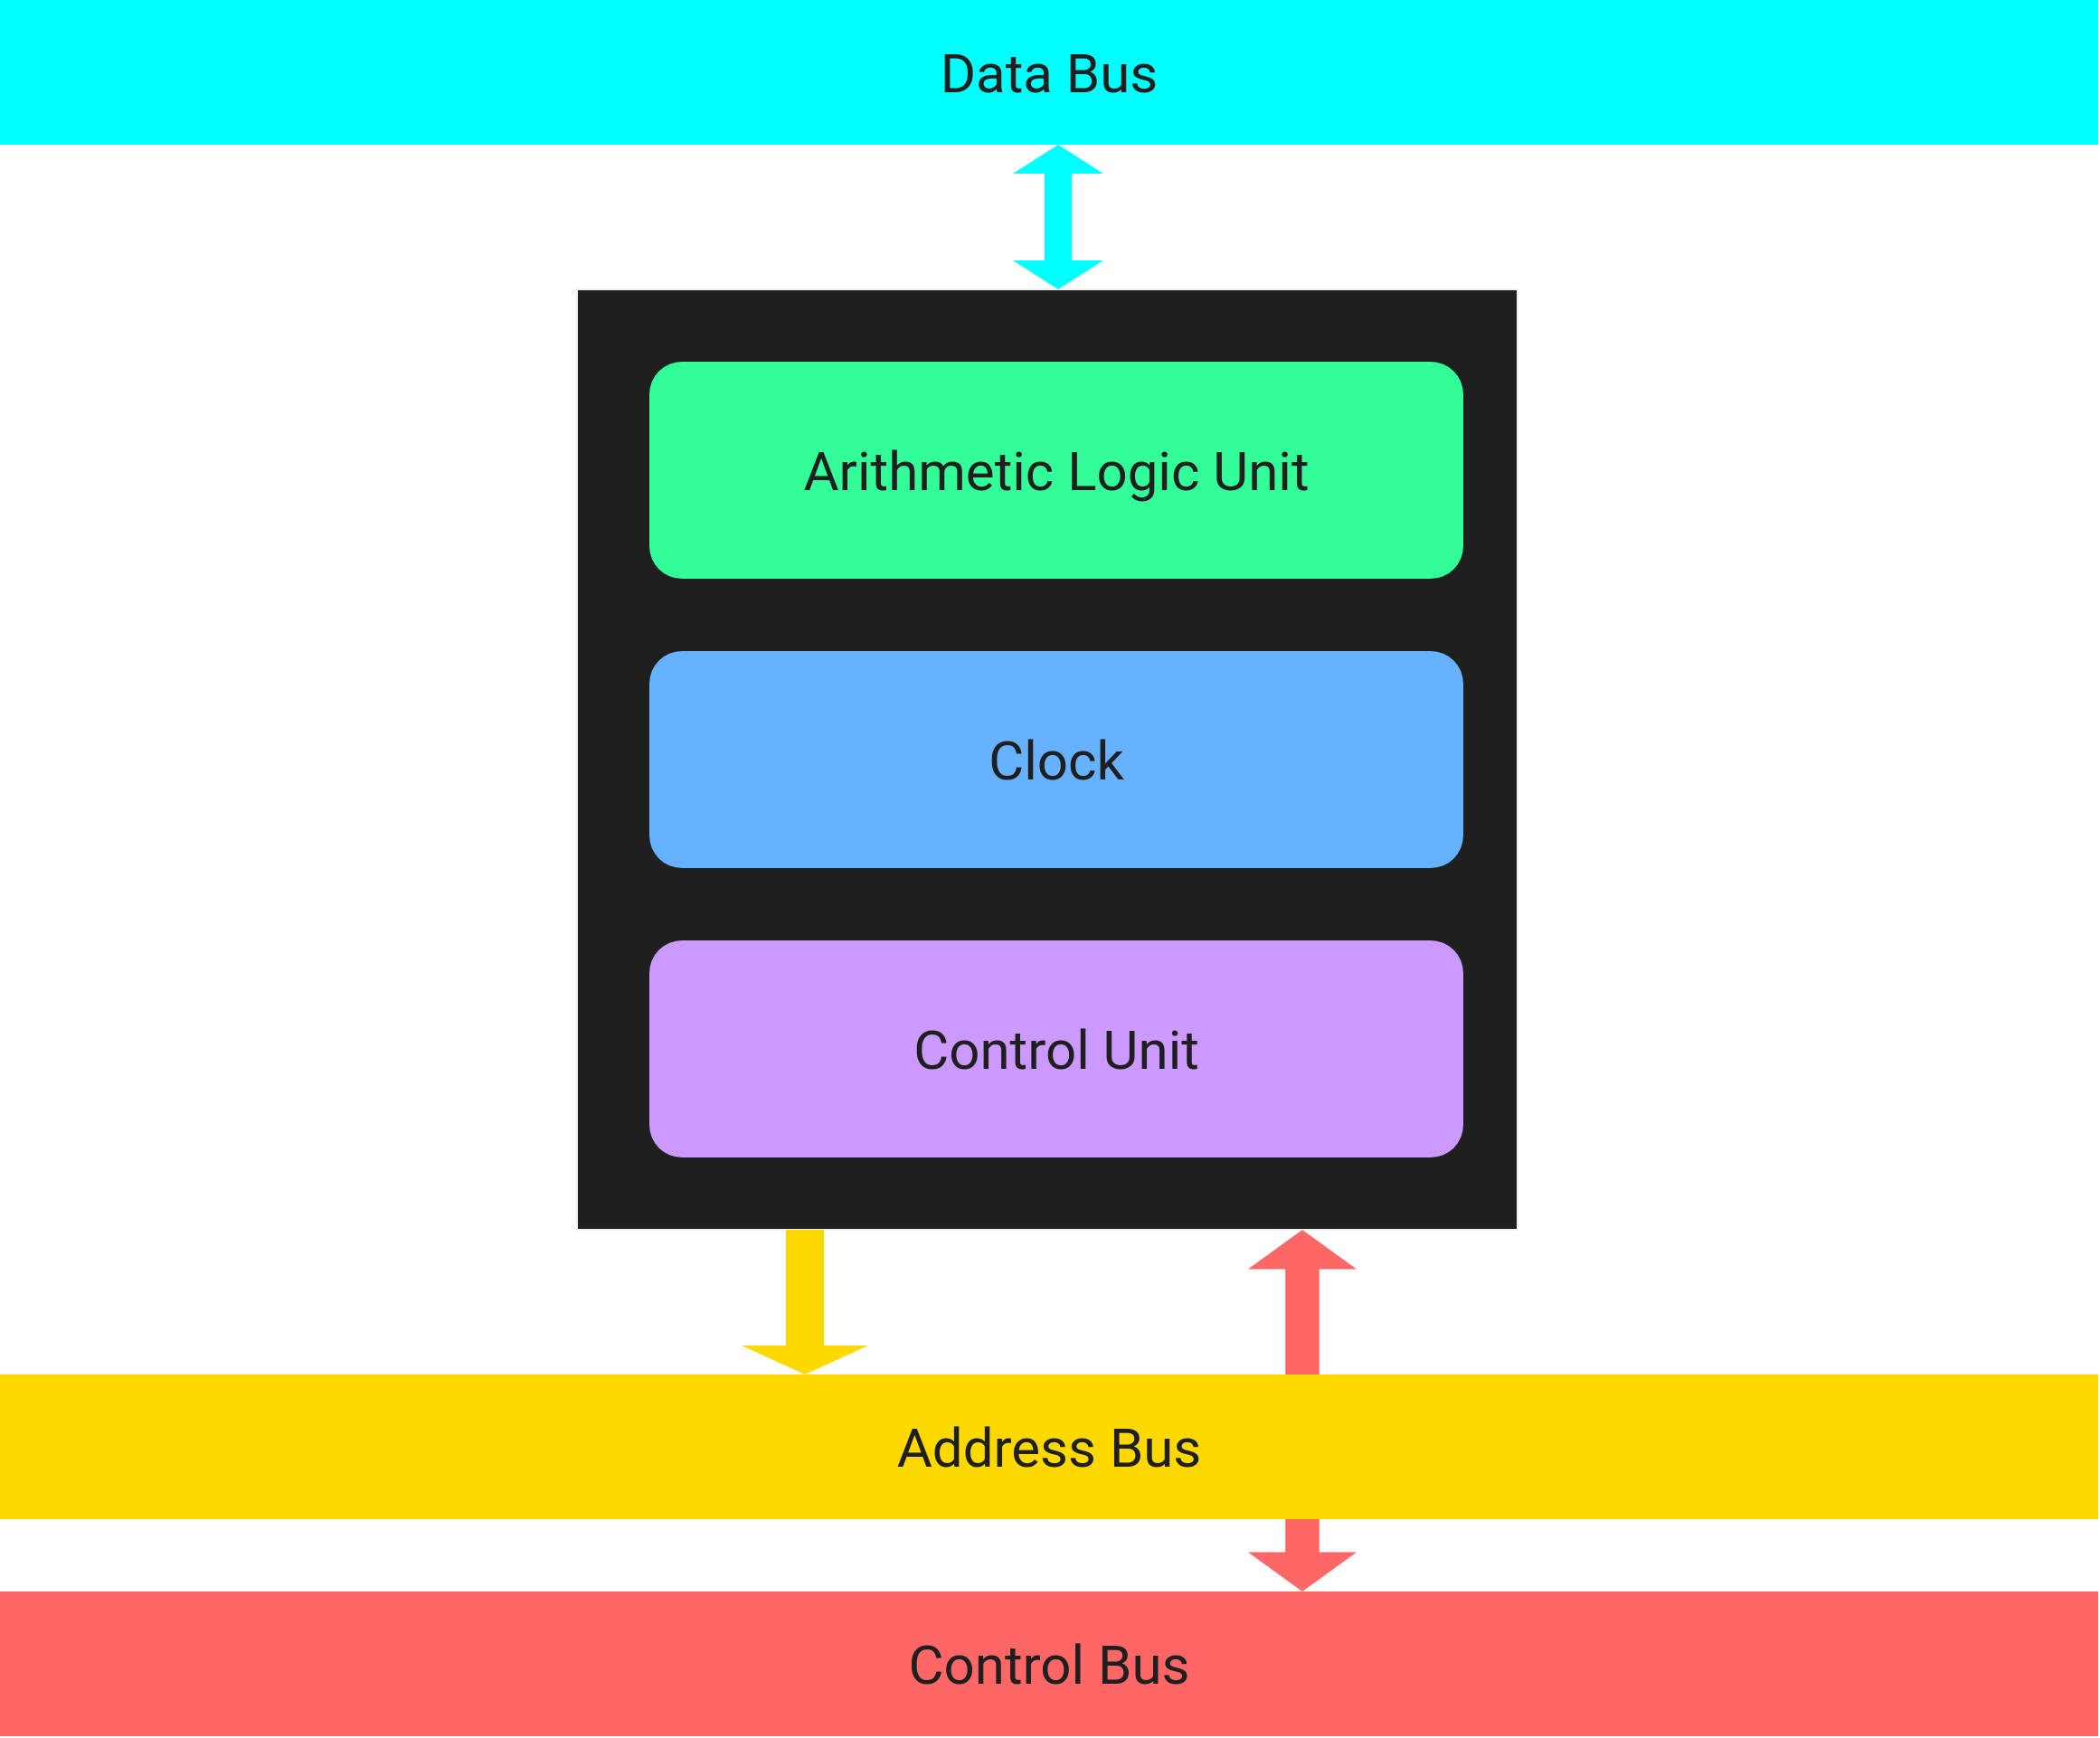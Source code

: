 <mxfile>
    <diagram id="2ThcgtfJi6gquSRz2HKs" name="Page-1">
        <mxGraphModel dx="5370" dy="4737" grid="1" gridSize="10" guides="1" tooltips="1" connect="1" arrows="1" fold="1" page="1" pageScale="1" pageWidth="1169" pageHeight="827" math="0" shadow="0">
            <root>
                <mxCell id="0"/>
                <mxCell id="1" parent="0"/>
                <mxCell id="2" value="" style="rounded=0;whiteSpace=wrap;html=1;fontSize=20;fontColor=#F1F1F1;strokeColor=#F1F1F1;fillColor=#1F1F1F;" parent="1" vertex="1">
                    <mxGeometry x="319" width="520" height="520" as="geometry"/>
                </mxCell>
                <mxCell id="3" value="&lt;font style=&quot;font-size: 30px;&quot;&gt;Arithmetic Logic Unit&lt;/font&gt;" style="rounded=1;whiteSpace=wrap;html=1;fontFamily=Roboto;fontSource=https%3A%2F%2Ffonts.googleapis.com%2Fcss%3Ffamily%3DRoboto;fontSize=30;fontColor=#1F1F1F;fillColor=#33FF99;strokeColor=none;" parent="1" vertex="1">
                    <mxGeometry x="359" y="40" width="450" height="120" as="geometry"/>
                </mxCell>
                <mxCell id="4" value="Clock" style="rounded=1;whiteSpace=wrap;html=1;fontSize=30;fontFamily=Roboto;fontSource=https%3A%2F%2Ffonts.googleapis.com%2Fcss%3Ffamily%3DRoboto;fontColor=#1F1F1F;fillColor=#66B2FF;strokeColor=none;" parent="1" vertex="1">
                    <mxGeometry x="359" y="200" width="450" height="120" as="geometry"/>
                </mxCell>
                <mxCell id="5" value="Control Unit" style="rounded=1;whiteSpace=wrap;html=1;fontFamily=Roboto;fontSource=https%3A%2F%2Ffonts.googleapis.com%2Fcss%3Ffamily%3DRoboto;fontSize=30;fontColor=#1F1F1F;fillColor=#CC99FF;strokeColor=none;" parent="1" vertex="1">
                    <mxGeometry x="359" y="360" width="450" height="120" as="geometry"/>
                </mxCell>
                <mxCell id="11" value="" style="shape=doubleArrow;direction=south;whiteSpace=wrap;html=1;fontSize=20;fontColor=#F1F1F1;strokeColor=none;fillColor=#FF6666;arrowWidth=0.312;arrowSize=0.109;" parent="1" vertex="1">
                    <mxGeometry x="690" y="520" width="60" height="200" as="geometry"/>
                </mxCell>
                <mxCell id="13" value="&lt;font face=&quot;Roboto&quot; data-font-src=&quot;https://fonts.googleapis.com/css?family=Roboto&quot; style=&quot;font-size: 30px&quot;&gt;Address&amp;nbsp;Bus&lt;/font&gt;" style="rounded=0;whiteSpace=wrap;html=1;strokeColor=none;fillColor=#fdd900;fontColor=#1F1F1F;" parent="1" vertex="1">
                    <mxGeometry y="600" width="1160" height="80" as="geometry"/>
                </mxCell>
                <mxCell id="14" value="&lt;font data-font-src=&quot;https://fonts.googleapis.com/css?family=Roboto&quot; style=&quot;font-size: 30px;&quot;&gt;Control Bus&lt;/font&gt;" style="rounded=0;whiteSpace=wrap;html=1;strokeColor=none;fillColor=#FF6666;fontColor=#1F1F1F;fontFamily=Roboto;fontSource=https%3A%2F%2Ffonts.googleapis.com%2Fcss%3Ffamily%3DRoboto;fontSize=30;" parent="1" vertex="1">
                    <mxGeometry y="720" width="1160" height="80" as="geometry"/>
                </mxCell>
                <mxCell id="15" value="&lt;font data-font-src=&quot;https://fonts.googleapis.com/css?family=Roboto&quot; style=&quot;font-size: 30px;&quot;&gt;Data Bus&lt;/font&gt;" style="rounded=0;whiteSpace=wrap;html=1;strokeColor=none;fillColor=#00FFFF;fontColor=#1F1F1F;fontFamily=Roboto;fontSource=https%3A%2F%2Ffonts.googleapis.com%2Fcss%3Ffamily%3DRoboto;fontSize=30;" parent="1" vertex="1">
                    <mxGeometry y="-160" width="1160" height="80" as="geometry"/>
                </mxCell>
                <mxCell id="16" value="" style="shape=doubleArrow;direction=south;whiteSpace=wrap;html=1;fontSize=20;fontColor=#F1F1F1;strokeColor=none;fillColor=#00FFFF;" parent="1" vertex="1">
                    <mxGeometry x="560" y="-80" width="50" height="80" as="geometry"/>
                </mxCell>
                <mxCell id="21" value="" style="shape=singleArrow;direction=south;whiteSpace=wrap;html=1;fontSize=20;fontColor=#F1F1F1;strokeColor=none;fillColor=#FDD900;" parent="1" vertex="1">
                    <mxGeometry x="410" y="520" width="70" height="80" as="geometry"/>
                </mxCell>
            </root>
        </mxGraphModel>
    </diagram>
</mxfile>